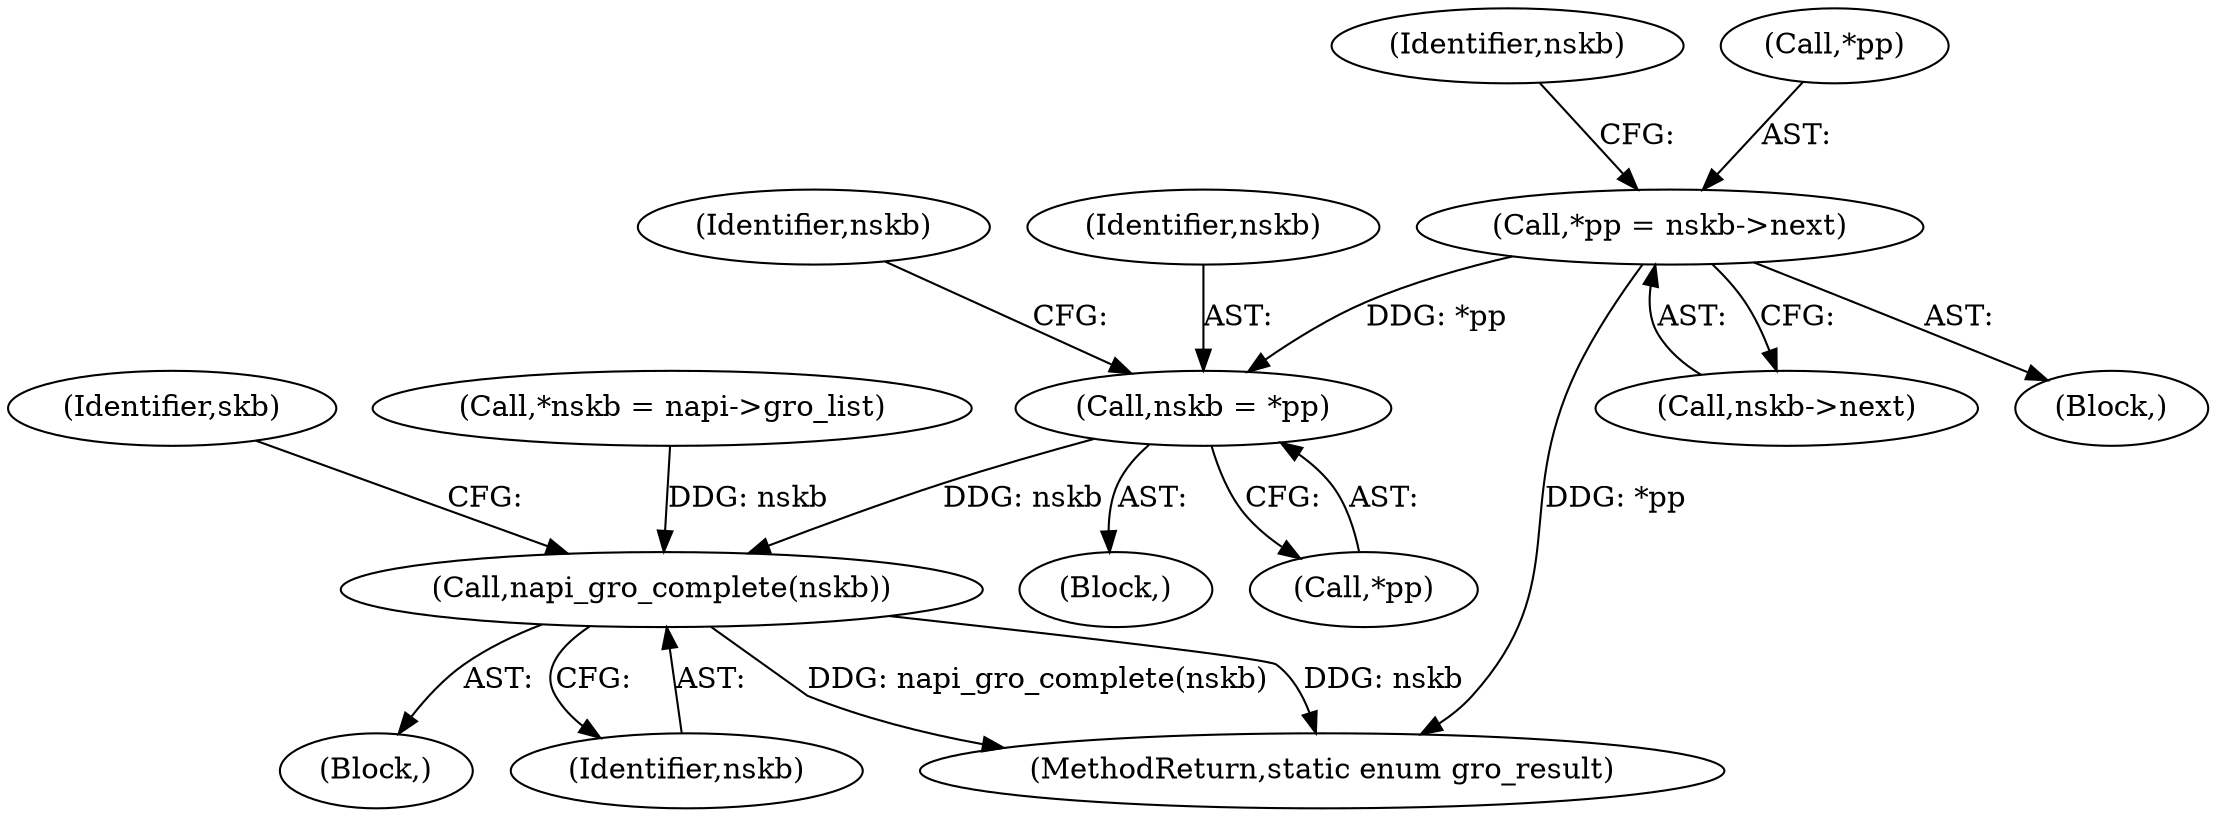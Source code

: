digraph "0_linux_fac8e0f579695a3ecbc4d3cac369139d7f819971@pointer" {
"1000300" [label="(Call,*pp = nskb->next)"];
"1000351" [label="(Call,nskb = *pp)"];
"1000364" [label="(Call,napi_gro_complete(nskb))"];
"1000303" [label="(Call,nskb->next)"];
"1000364" [label="(Call,napi_gro_complete(nskb))"];
"1000300" [label="(Call,*pp = nskb->next)"];
"1000308" [label="(Identifier,nskb)"];
"1000375" [label="(Identifier,skb)"];
"1000335" [label="(Call,*nskb = napi->gro_list)"];
"1000435" [label="(MethodReturn,static enum gro_result)"];
"1000342" [label="(Identifier,nskb)"];
"1000352" [label="(Identifier,nskb)"];
"1000353" [label="(Call,*pp)"];
"1000351" [label="(Call,nskb = *pp)"];
"1000344" [label="(Block,)"];
"1000333" [label="(Block,)"];
"1000301" [label="(Call,*pp)"];
"1000365" [label="(Identifier,nskb)"];
"1000294" [label="(Block,)"];
"1000300" -> "1000294"  [label="AST: "];
"1000300" -> "1000303"  [label="CFG: "];
"1000301" -> "1000300"  [label="AST: "];
"1000303" -> "1000300"  [label="AST: "];
"1000308" -> "1000300"  [label="CFG: "];
"1000300" -> "1000435"  [label="DDG: *pp"];
"1000300" -> "1000351"  [label="DDG: *pp"];
"1000351" -> "1000344"  [label="AST: "];
"1000351" -> "1000353"  [label="CFG: "];
"1000352" -> "1000351"  [label="AST: "];
"1000353" -> "1000351"  [label="AST: "];
"1000342" -> "1000351"  [label="CFG: "];
"1000351" -> "1000364"  [label="DDG: nskb"];
"1000364" -> "1000333"  [label="AST: "];
"1000364" -> "1000365"  [label="CFG: "];
"1000365" -> "1000364"  [label="AST: "];
"1000375" -> "1000364"  [label="CFG: "];
"1000364" -> "1000435"  [label="DDG: nskb"];
"1000364" -> "1000435"  [label="DDG: napi_gro_complete(nskb)"];
"1000335" -> "1000364"  [label="DDG: nskb"];
}
